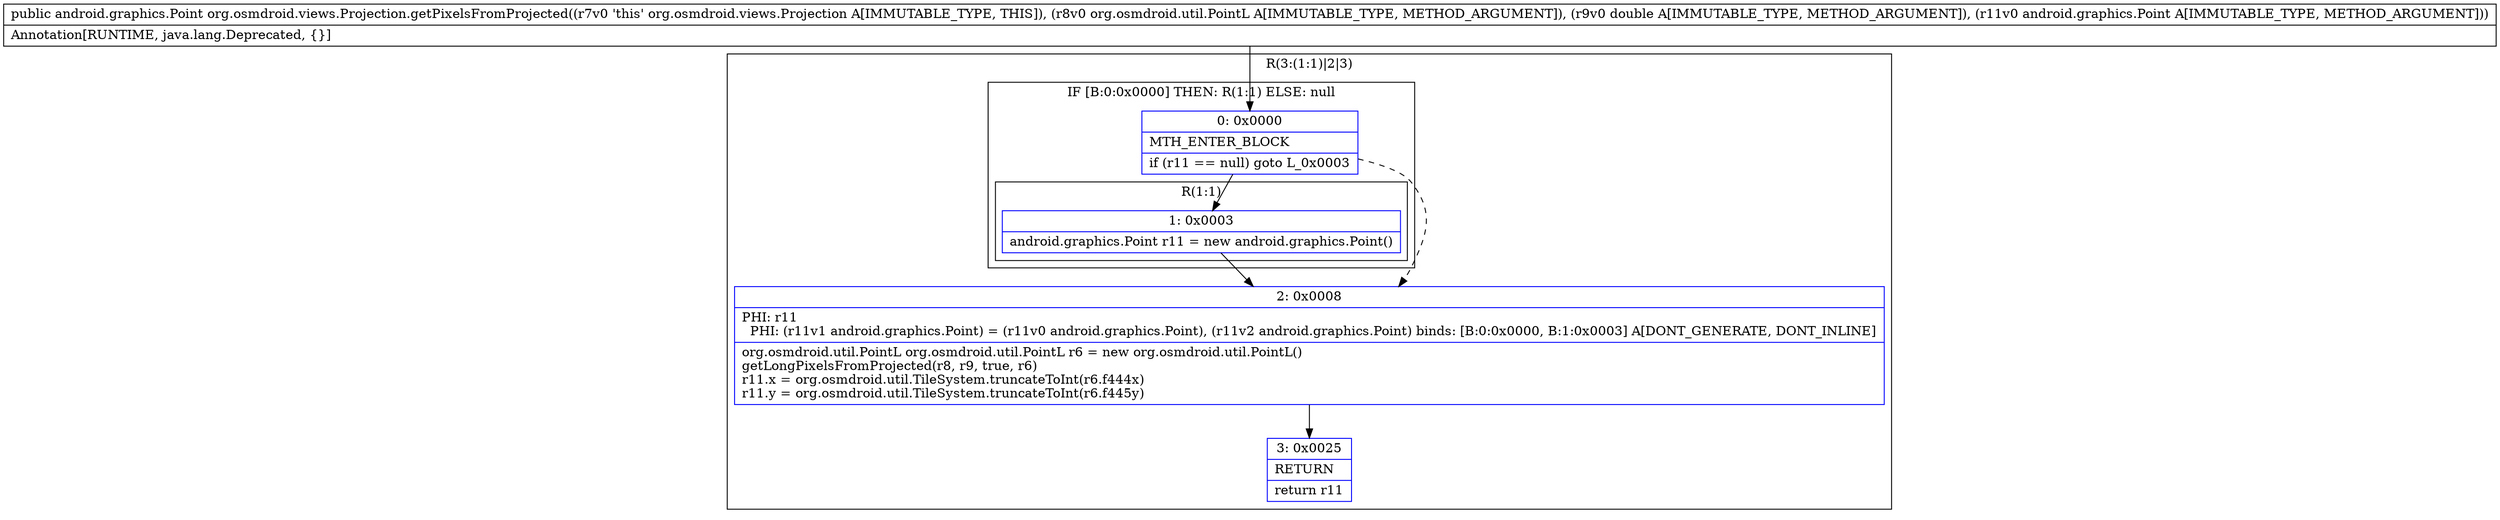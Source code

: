 digraph "CFG fororg.osmdroid.views.Projection.getPixelsFromProjected(Lorg\/osmdroid\/util\/PointL;DLandroid\/graphics\/Point;)Landroid\/graphics\/Point;" {
subgraph cluster_Region_340523973 {
label = "R(3:(1:1)|2|3)";
node [shape=record,color=blue];
subgraph cluster_IfRegion_644907429 {
label = "IF [B:0:0x0000] THEN: R(1:1) ELSE: null";
node [shape=record,color=blue];
Node_0 [shape=record,label="{0\:\ 0x0000|MTH_ENTER_BLOCK\l|if (r11 == null) goto L_0x0003\l}"];
subgraph cluster_Region_280744621 {
label = "R(1:1)";
node [shape=record,color=blue];
Node_1 [shape=record,label="{1\:\ 0x0003|android.graphics.Point r11 = new android.graphics.Point()\l}"];
}
}
Node_2 [shape=record,label="{2\:\ 0x0008|PHI: r11 \l  PHI: (r11v1 android.graphics.Point) = (r11v0 android.graphics.Point), (r11v2 android.graphics.Point) binds: [B:0:0x0000, B:1:0x0003] A[DONT_GENERATE, DONT_INLINE]\l|org.osmdroid.util.PointL org.osmdroid.util.PointL r6 = new org.osmdroid.util.PointL()\lgetLongPixelsFromProjected(r8, r9, true, r6)\lr11.x = org.osmdroid.util.TileSystem.truncateToInt(r6.f444x)\lr11.y = org.osmdroid.util.TileSystem.truncateToInt(r6.f445y)\l}"];
Node_3 [shape=record,label="{3\:\ 0x0025|RETURN\l|return r11\l}"];
}
MethodNode[shape=record,label="{public android.graphics.Point org.osmdroid.views.Projection.getPixelsFromProjected((r7v0 'this' org.osmdroid.views.Projection A[IMMUTABLE_TYPE, THIS]), (r8v0 org.osmdroid.util.PointL A[IMMUTABLE_TYPE, METHOD_ARGUMENT]), (r9v0 double A[IMMUTABLE_TYPE, METHOD_ARGUMENT]), (r11v0 android.graphics.Point A[IMMUTABLE_TYPE, METHOD_ARGUMENT]))  | Annotation[RUNTIME, java.lang.Deprecated, \{\}]\l}"];
MethodNode -> Node_0;
Node_0 -> Node_1;
Node_0 -> Node_2[style=dashed];
Node_1 -> Node_2;
Node_2 -> Node_3;
}

